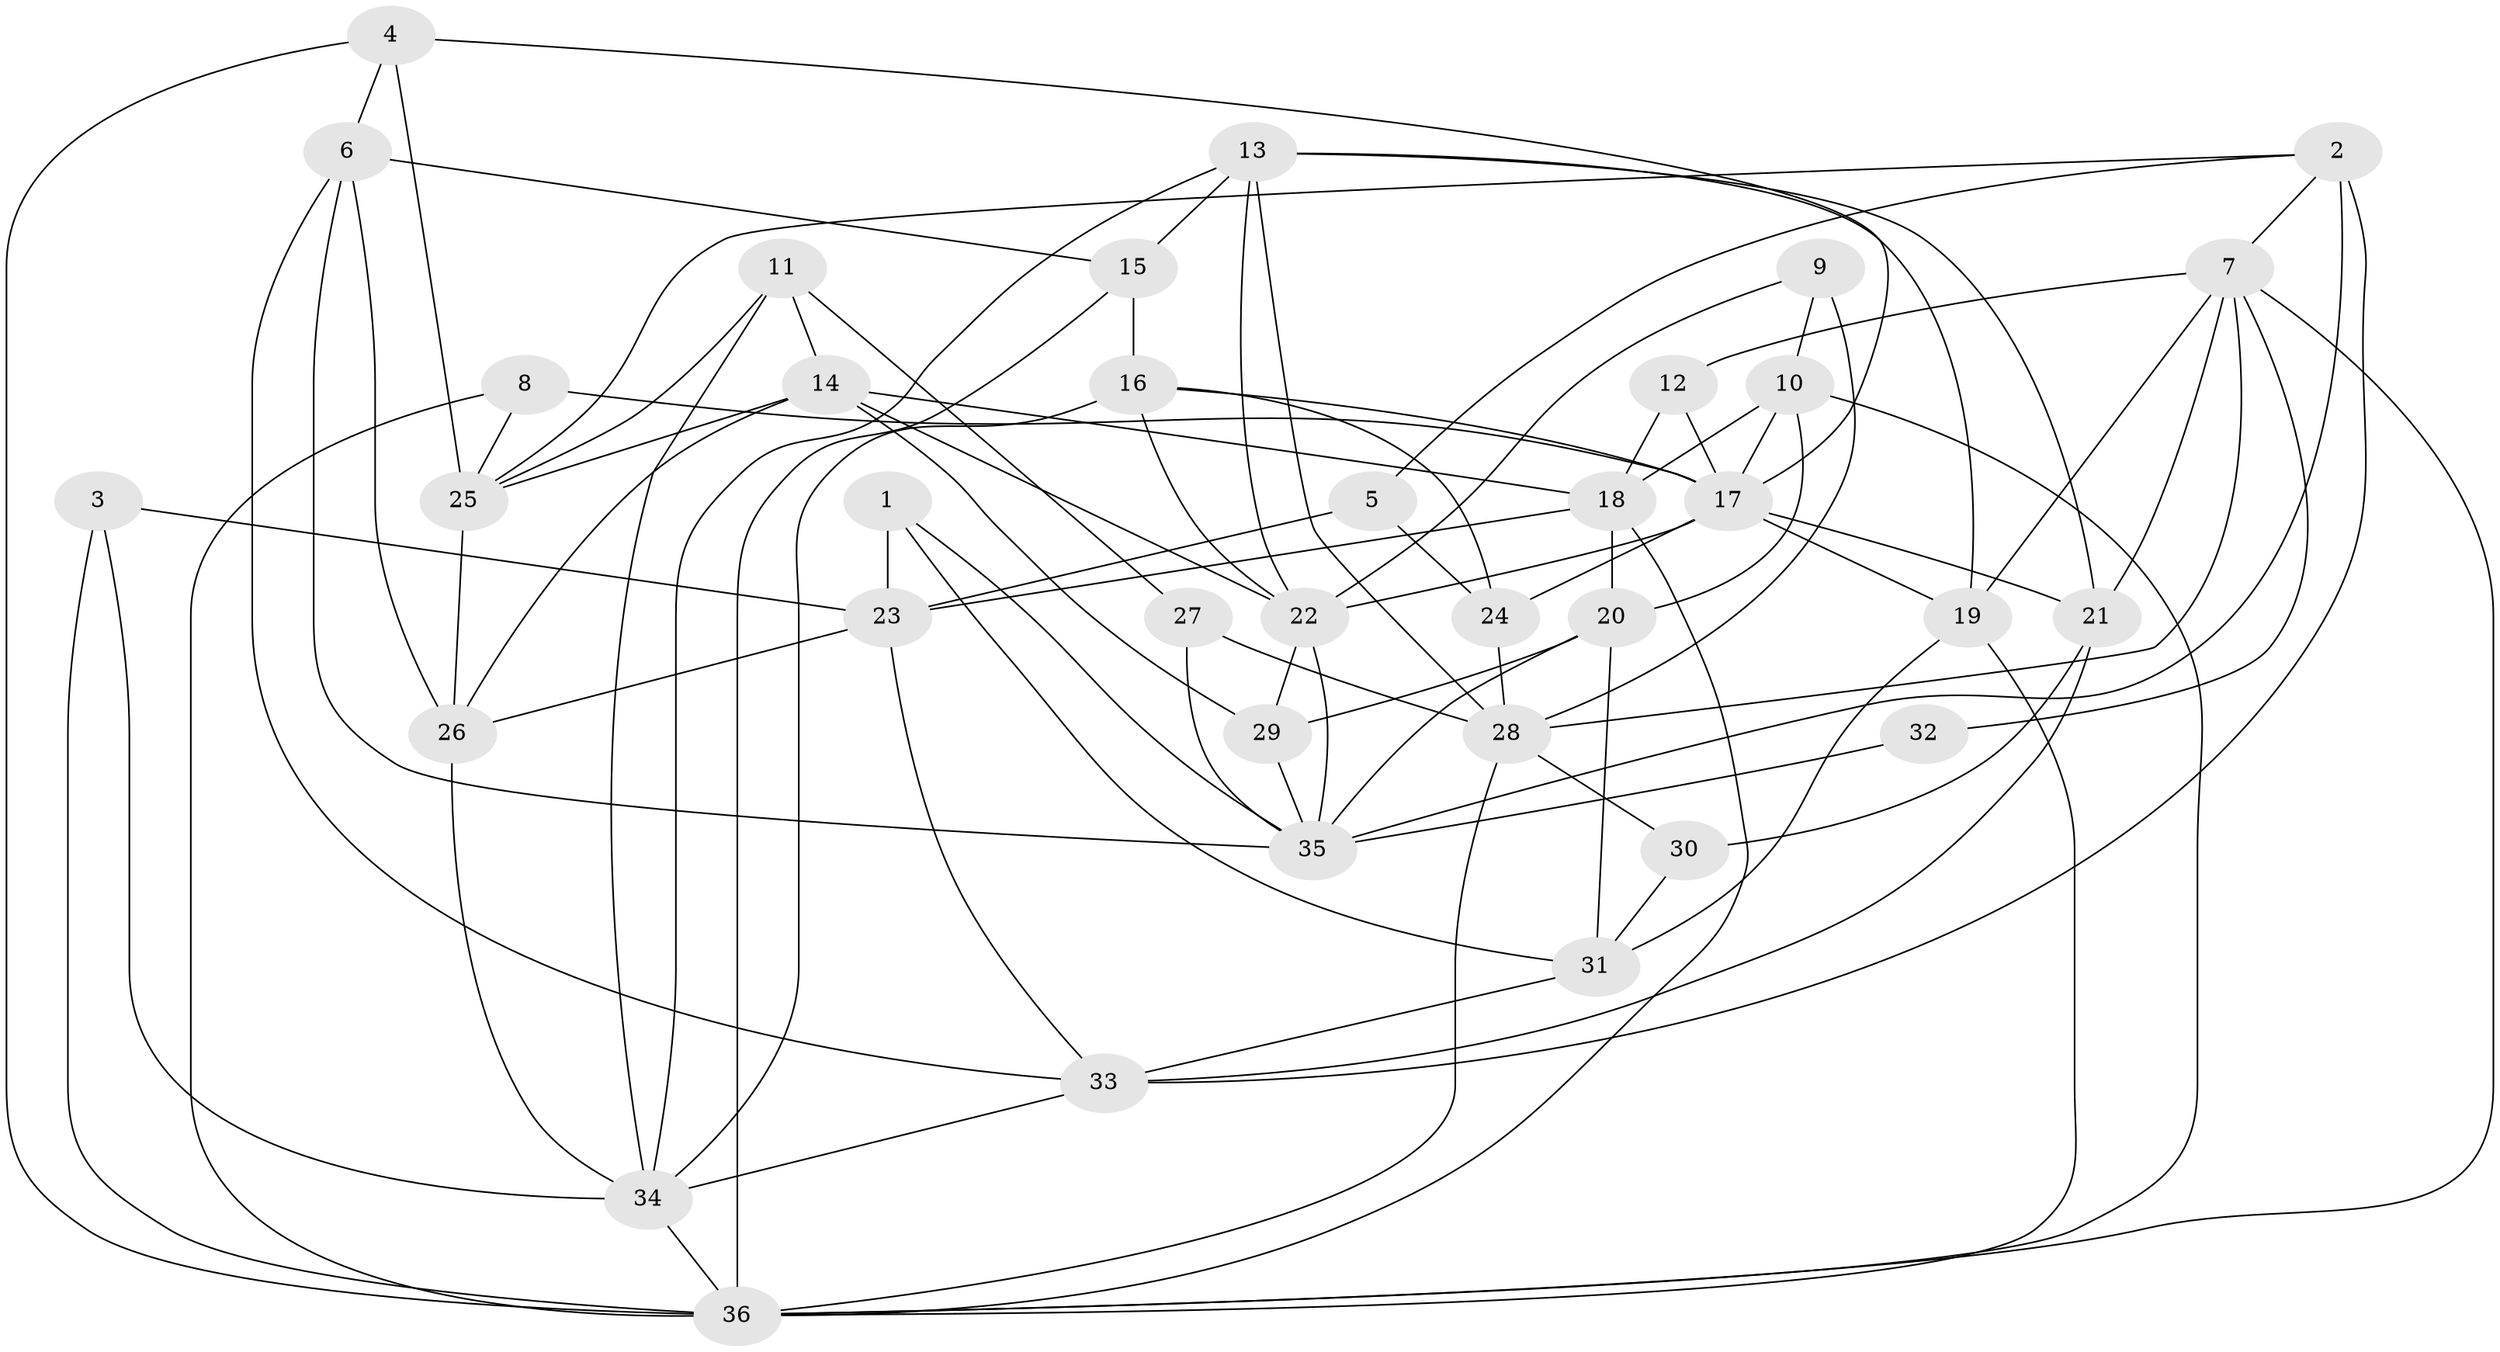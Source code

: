 // original degree distribution, {8: 0.014084507042253521, 5: 0.18309859154929578, 2: 0.15492957746478872, 6: 0.11267605633802817, 3: 0.28169014084507044, 4: 0.2112676056338028, 7: 0.04225352112676056}
// Generated by graph-tools (version 1.1) at 2025/02/03/09/25 03:02:01]
// undirected, 36 vertices, 91 edges
graph export_dot {
graph [start="1"]
  node [color=gray90,style=filled];
  1;
  2;
  3;
  4;
  5;
  6;
  7;
  8;
  9;
  10;
  11;
  12;
  13;
  14;
  15;
  16;
  17;
  18;
  19;
  20;
  21;
  22;
  23;
  24;
  25;
  26;
  27;
  28;
  29;
  30;
  31;
  32;
  33;
  34;
  35;
  36;
  1 -- 23 [weight=1.0];
  1 -- 31 [weight=1.0];
  1 -- 35 [weight=1.0];
  2 -- 5 [weight=1.0];
  2 -- 7 [weight=1.0];
  2 -- 25 [weight=1.0];
  2 -- 33 [weight=1.0];
  2 -- 35 [weight=2.0];
  3 -- 23 [weight=1.0];
  3 -- 34 [weight=1.0];
  3 -- 36 [weight=2.0];
  4 -- 6 [weight=1.0];
  4 -- 17 [weight=1.0];
  4 -- 25 [weight=1.0];
  4 -- 36 [weight=1.0];
  5 -- 23 [weight=2.0];
  5 -- 24 [weight=1.0];
  6 -- 15 [weight=1.0];
  6 -- 26 [weight=1.0];
  6 -- 33 [weight=1.0];
  6 -- 35 [weight=1.0];
  7 -- 12 [weight=2.0];
  7 -- 19 [weight=1.0];
  7 -- 21 [weight=1.0];
  7 -- 28 [weight=1.0];
  7 -- 32 [weight=1.0];
  7 -- 36 [weight=1.0];
  8 -- 17 [weight=1.0];
  8 -- 25 [weight=1.0];
  8 -- 36 [weight=1.0];
  9 -- 10 [weight=1.0];
  9 -- 22 [weight=1.0];
  9 -- 28 [weight=2.0];
  10 -- 17 [weight=2.0];
  10 -- 18 [weight=1.0];
  10 -- 20 [weight=1.0];
  10 -- 36 [weight=1.0];
  11 -- 14 [weight=1.0];
  11 -- 25 [weight=1.0];
  11 -- 27 [weight=1.0];
  11 -- 34 [weight=1.0];
  12 -- 17 [weight=1.0];
  12 -- 18 [weight=1.0];
  13 -- 15 [weight=1.0];
  13 -- 19 [weight=1.0];
  13 -- 21 [weight=1.0];
  13 -- 22 [weight=1.0];
  13 -- 28 [weight=1.0];
  13 -- 34 [weight=1.0];
  14 -- 18 [weight=1.0];
  14 -- 22 [weight=1.0];
  14 -- 25 [weight=1.0];
  14 -- 26 [weight=1.0];
  14 -- 29 [weight=1.0];
  15 -- 16 [weight=3.0];
  15 -- 36 [weight=2.0];
  16 -- 17 [weight=1.0];
  16 -- 22 [weight=2.0];
  16 -- 24 [weight=1.0];
  16 -- 34 [weight=1.0];
  17 -- 19 [weight=1.0];
  17 -- 21 [weight=1.0];
  17 -- 22 [weight=1.0];
  17 -- 24 [weight=1.0];
  18 -- 20 [weight=1.0];
  18 -- 23 [weight=1.0];
  18 -- 36 [weight=1.0];
  19 -- 31 [weight=1.0];
  19 -- 36 [weight=1.0];
  20 -- 29 [weight=1.0];
  20 -- 31 [weight=1.0];
  20 -- 35 [weight=1.0];
  21 -- 30 [weight=1.0];
  21 -- 33 [weight=1.0];
  22 -- 29 [weight=1.0];
  22 -- 35 [weight=1.0];
  23 -- 26 [weight=1.0];
  23 -- 33 [weight=1.0];
  24 -- 28 [weight=1.0];
  25 -- 26 [weight=2.0];
  26 -- 34 [weight=1.0];
  27 -- 28 [weight=1.0];
  27 -- 35 [weight=2.0];
  28 -- 30 [weight=1.0];
  28 -- 36 [weight=2.0];
  29 -- 35 [weight=1.0];
  30 -- 31 [weight=1.0];
  31 -- 33 [weight=2.0];
  32 -- 35 [weight=1.0];
  33 -- 34 [weight=2.0];
  34 -- 36 [weight=1.0];
}

